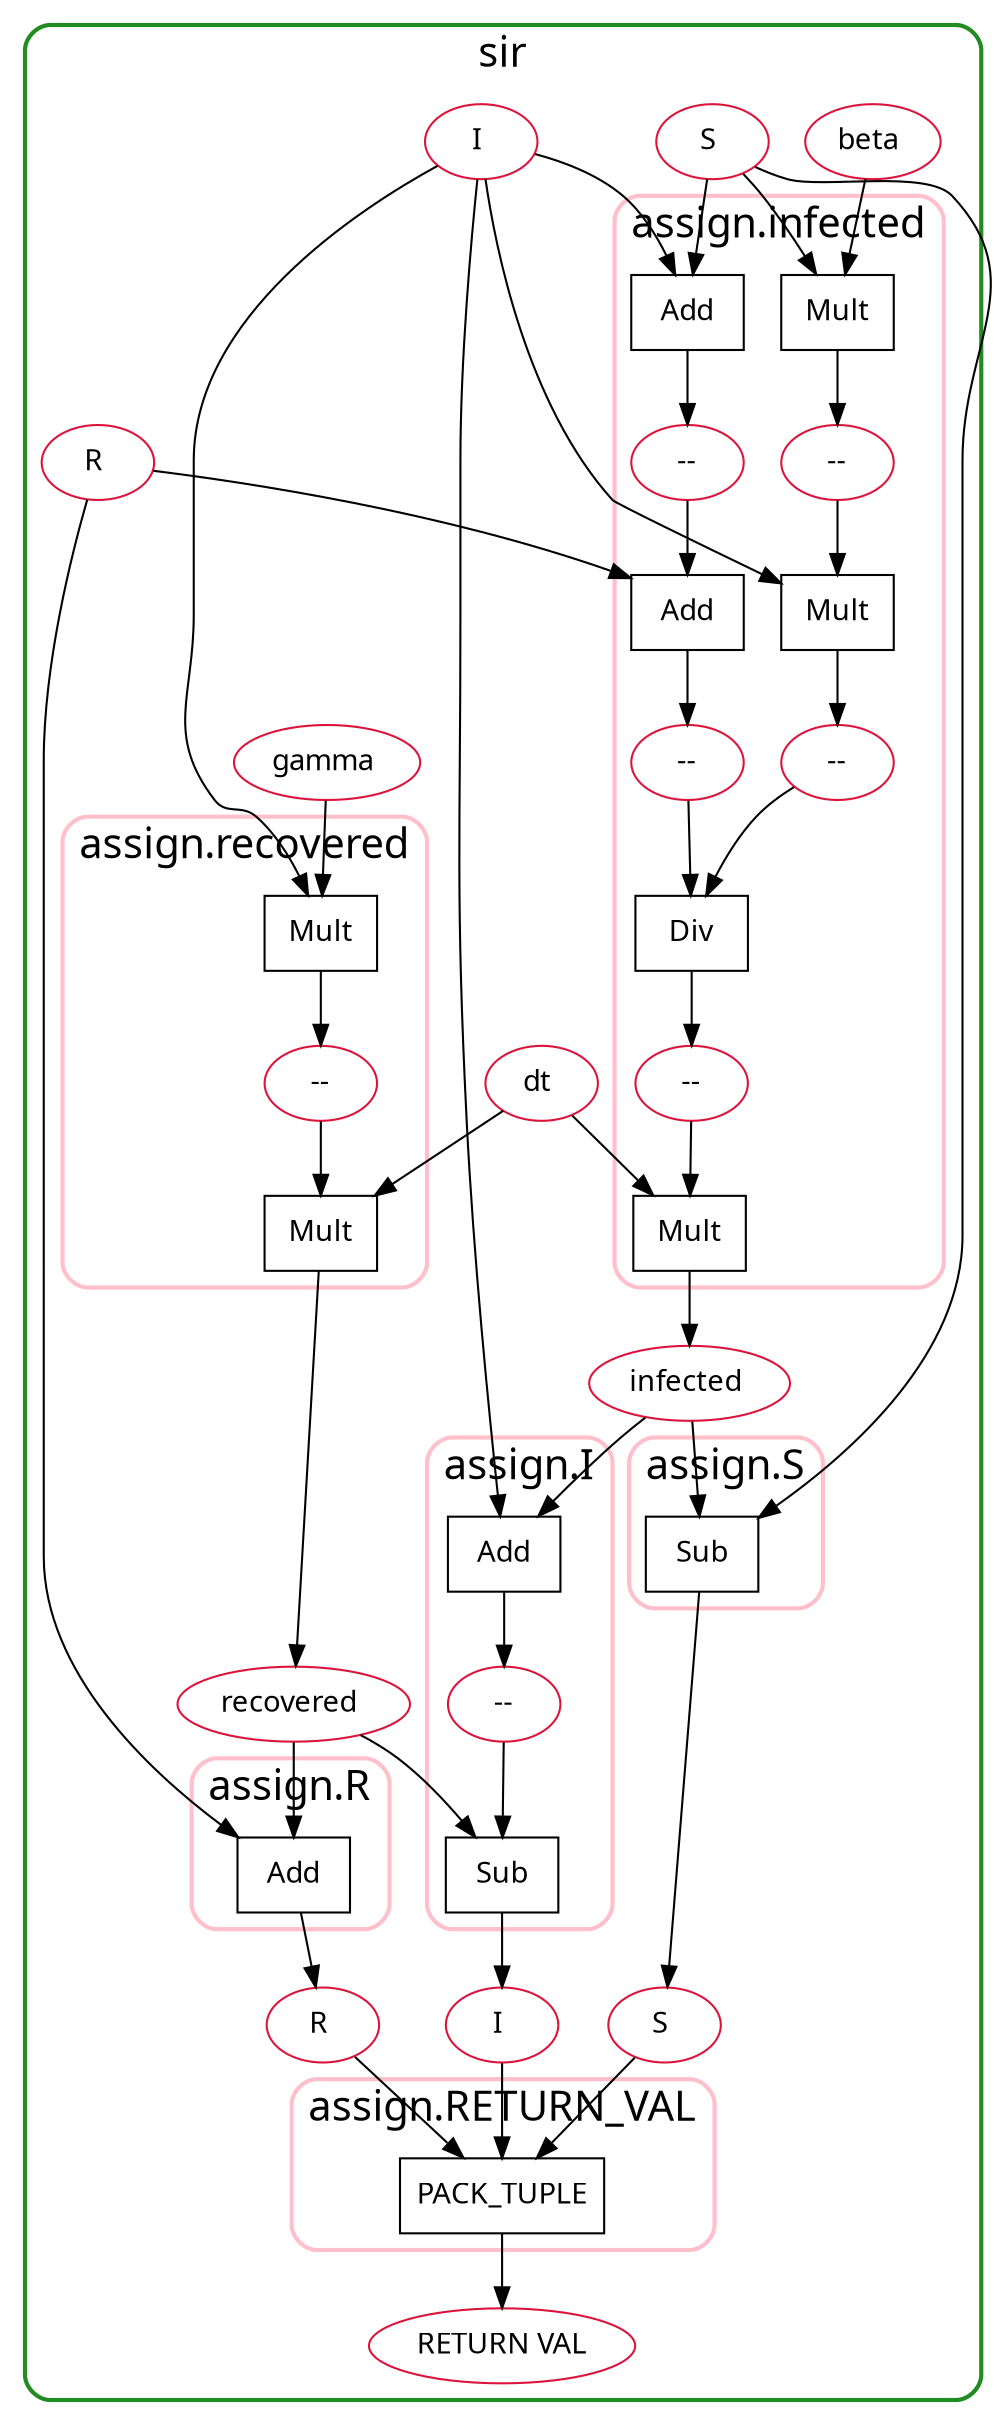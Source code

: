 strict digraph "" {
	graph [dpi=227,
		fontname=Menlo,
		fontsize=20,
		rankdir=TB
	];
	node [fontname=Menlo,
		label="\N"
	];
	subgraph "cluster_Function::Simple_SIR::Simple_SIR::sir::0" {
		graph [color=forestgreen,
			label=sir,
			rankdir=TB,
			style="bold, rounded"
		];
		subgraph "cluster_Function::Simple_SIR::Simple_SIR.sir::assign.infected::-1" {
			graph [color=pink,
				label="assign.infected",
				rankdir=TB,
				style="bold, rounded"
			];
			"Function::Simple_SIR::Simple_SIR.sir.assign.infected::Mult::0"	[label=Mult,
				padding=10,
				shape=rectangle];
			"Variable::Simple_SIR::Simple_SIR.sir.assign.infected::@anonymous::2"	[color=crimson,
				fillcolor=white,
				fontcolor=black,
				label="--",
				padding=15];
			"Function::Simple_SIR::Simple_SIR.sir.assign.infected::Mult::1"	[label=Mult,
				padding=10,
				shape=rectangle];
			"Variable::Simple_SIR::Simple_SIR.sir.assign.infected::@anonymous::1"	[color=crimson,
				fillcolor=white,
				fontcolor=black,
				label="--",
				padding=15];
			"Function::Simple_SIR::Simple_SIR.sir.assign.infected::Add::0"	[label=Add,
				padding=10,
				shape=rectangle];
			"Variable::Simple_SIR::Simple_SIR.sir.assign.infected::@anonymous::4"	[color=crimson,
				fillcolor=white,
				fontcolor=black,
				label="--",
				padding=15];
			"Function::Simple_SIR::Simple_SIR.sir.assign.infected::Add::1"	[label=Add,
				padding=10,
				shape=rectangle];
			"Variable::Simple_SIR::Simple_SIR.sir.assign.infected::@anonymous::3"	[color=crimson,
				fillcolor=white,
				fontcolor=black,
				label="--",
				padding=15];
			"Function::Simple_SIR::Simple_SIR.sir.assign.infected::Div::0"	[label=Div,
				padding=10,
				shape=rectangle];
			"Variable::Simple_SIR::Simple_SIR.sir.assign.infected::@anonymous::0"	[color=crimson,
				fillcolor=white,
				fontcolor=black,
				label="--",
				padding=15];
			"Function::Simple_SIR::Simple_SIR.sir.assign.infected::Mult::2"	[label=Mult,
				padding=10,
				shape=rectangle];
		}
		subgraph "cluster_Function::Simple_SIR::Simple_SIR.sir::assign.recovered::-1" {
			graph [color=pink,
				label="assign.recovered",
				rankdir=TB,
				style="bold, rounded"
			];
			"Function::Simple_SIR::Simple_SIR.sir.assign.recovered::Mult::0"	[label=Mult,
				padding=10,
				shape=rectangle];
			"Variable::Simple_SIR::Simple_SIR.sir.assign.recovered::@anonymous::0"	[color=crimson,
				fillcolor=white,
				fontcolor=black,
				label="--",
				padding=15];
			"Function::Simple_SIR::Simple_SIR.sir.assign.recovered::Mult::1"	[label=Mult,
				padding=10,
				shape=rectangle];
		}
		subgraph "cluster_Function::Simple_SIR::Simple_SIR.sir::assign.S::0" {
			graph [color=pink,
				label="assign.S",
				rankdir=TB,
				style="bold, rounded"
			];
			"Function::Simple_SIR::Simple_SIR.sir.assign.S::Sub::0"	[label=Sub,
				padding=10,
				shape=rectangle];
		}
		subgraph "cluster_Function::Simple_SIR::Simple_SIR.sir::assign.I::0" {
			graph [color=pink,
				label="assign.I",
				rankdir=TB,
				style="bold, rounded"
			];
			"Function::Simple_SIR::Simple_SIR.sir.assign.I::Add::0"	[label=Add,
				padding=10,
				shape=rectangle];
			"Variable::Simple_SIR::Simple_SIR.sir.assign.I::@anonymous::0"	[color=crimson,
				fillcolor=white,
				fontcolor=black,
				label="--",
				padding=15];
			"Function::Simple_SIR::Simple_SIR.sir.assign.I::Sub::0"	[label=Sub,
				padding=10,
				shape=rectangle];
		}
		subgraph "cluster_Function::Simple_SIR::Simple_SIR.sir::assign.R::0" {
			graph [color=pink,
				label="assign.R",
				rankdir=TB,
				style="bold, rounded"
			];
			"Function::Simple_SIR::Simple_SIR.sir.assign.R::Add::0"	[label=Add,
				padding=10,
				shape=rectangle];
		}
		subgraph "cluster_Function::Simple_SIR::Simple_SIR.sir::assign.RETURN_VAL::-1" {
			graph [color=pink,
				label="assign.RETURN_VAL",
				rankdir=TB,
				style="bold, rounded"
			];
			"Function::Simple_SIR::Simple_SIR.sir.assign.RETURN_VAL::PACK_TUPLE::0"	[label=PACK_TUPLE,
				padding=10,
				shape=rectangle];
		}
		"Variable::Simple_SIR::Simple_SIR.sir::beta::-1"	[color=crimson,
			fillcolor=white,
			fontcolor=black,
			label="beta ",
			padding=15];
		"Variable::Simple_SIR::Simple_SIR.sir::S::-1"	[color=crimson,
			fillcolor=white,
			fontcolor=black,
			label="S ",
			padding=15];
		"Variable::Simple_SIR::Simple_SIR.sir::I::-1"	[color=crimson,
			fillcolor=white,
			fontcolor=black,
			label="I ",
			padding=15];
		"Variable::Simple_SIR::Simple_SIR.sir::R::-1"	[color=crimson,
			fillcolor=white,
			fontcolor=black,
			label="R ",
			padding=15];
		"Variable::Simple_SIR::Simple_SIR.sir::dt::-1"	[color=crimson,
			fillcolor=white,
			fontcolor=black,
			label="dt ",
			padding=15];
		"Variable::Simple_SIR::Simple_SIR.sir::infected::-1"	[color=crimson,
			fillcolor=white,
			fontcolor=black,
			label="infected ",
			padding=15];
		"Variable::Simple_SIR::Simple_SIR.sir::gamma::-1"	[color=crimson,
			fillcolor=white,
			fontcolor=black,
			label="gamma ",
			padding=15];
		"Variable::Simple_SIR::Simple_SIR.sir::recovered::-1"	[color=crimson,
			fillcolor=white,
			fontcolor=black,
			label="recovered ",
			padding=15];
		"Variable::Simple_SIR::Simple_SIR.sir::S::0"	[color=crimson,
			fillcolor=white,
			fontcolor=black,
			label="S ",
			padding=15];
		"Variable::Simple_SIR::Simple_SIR.sir::I::0"	[color=crimson,
			fillcolor=white,
			fontcolor=black,
			label="I ",
			padding=15];
		"Variable::Simple_SIR::Simple_SIR.sir::R::0"	[color=crimson,
			fillcolor=white,
			fontcolor=black,
			label="R ",
			padding=15];
		"Variable::Simple_SIR::Simple_SIR.sir::RETURN_VAL::-1"	[color=crimson,
			fillcolor=white,
			fontcolor=black,
			label="RETURN VAL",
			padding=15];
	}
	"Function::Simple_SIR::Simple_SIR.sir.assign.infected::Mult::0" -> "Variable::Simple_SIR::Simple_SIR.sir.assign.infected::@anonymous::2";
	"Variable::Simple_SIR::Simple_SIR.sir::beta::-1" -> "Function::Simple_SIR::Simple_SIR.sir.assign.infected::Mult::0";
	"Variable::Simple_SIR::Simple_SIR.sir::S::-1" -> "Function::Simple_SIR::Simple_SIR.sir.assign.infected::Mult::0";
	"Variable::Simple_SIR::Simple_SIR.sir::S::-1" -> "Function::Simple_SIR::Simple_SIR.sir.assign.infected::Add::0";
	"Variable::Simple_SIR::Simple_SIR.sir::S::-1" -> "Function::Simple_SIR::Simple_SIR.sir.assign.S::Sub::0";
	"Variable::Simple_SIR::Simple_SIR.sir.assign.infected::@anonymous::2" -> "Function::Simple_SIR::Simple_SIR.sir.assign.infected::Mult::1";
	"Function::Simple_SIR::Simple_SIR.sir.assign.infected::Mult::1" -> "Variable::Simple_SIR::Simple_SIR.sir.assign.infected::@anonymous::1";
	"Variable::Simple_SIR::Simple_SIR.sir::I::-1" -> "Function::Simple_SIR::Simple_SIR.sir.assign.infected::Mult::1";
	"Variable::Simple_SIR::Simple_SIR.sir::I::-1" -> "Function::Simple_SIR::Simple_SIR.sir.assign.infected::Add::0";
	"Variable::Simple_SIR::Simple_SIR.sir::I::-1" -> "Function::Simple_SIR::Simple_SIR.sir.assign.recovered::Mult::0";
	"Variable::Simple_SIR::Simple_SIR.sir::I::-1" -> "Function::Simple_SIR::Simple_SIR.sir.assign.I::Add::0";
	"Variable::Simple_SIR::Simple_SIR.sir.assign.infected::@anonymous::1" -> "Function::Simple_SIR::Simple_SIR.sir.assign.infected::Div::0";
	"Function::Simple_SIR::Simple_SIR.sir.assign.infected::Add::0" -> "Variable::Simple_SIR::Simple_SIR.sir.assign.infected::@anonymous::4";
	"Variable::Simple_SIR::Simple_SIR.sir.assign.infected::@anonymous::4" -> "Function::Simple_SIR::Simple_SIR.sir.assign.infected::Add::1";
	"Function::Simple_SIR::Simple_SIR.sir.assign.infected::Add::1" -> "Variable::Simple_SIR::Simple_SIR.sir.assign.infected::@anonymous::3";
	"Variable::Simple_SIR::Simple_SIR.sir::R::-1" -> "Function::Simple_SIR::Simple_SIR.sir.assign.infected::Add::1";
	"Variable::Simple_SIR::Simple_SIR.sir::R::-1" -> "Function::Simple_SIR::Simple_SIR.sir.assign.R::Add::0";
	"Variable::Simple_SIR::Simple_SIR.sir.assign.infected::@anonymous::3" -> "Function::Simple_SIR::Simple_SIR.sir.assign.infected::Div::0";
	"Function::Simple_SIR::Simple_SIR.sir.assign.infected::Div::0" -> "Variable::Simple_SIR::Simple_SIR.sir.assign.infected::@anonymous::0";
	"Variable::Simple_SIR::Simple_SIR.sir.assign.infected::@anonymous::0" -> "Function::Simple_SIR::Simple_SIR.sir.assign.infected::Mult::2";
	"Function::Simple_SIR::Simple_SIR.sir.assign.infected::Mult::2" -> "Variable::Simple_SIR::Simple_SIR.sir::infected::-1";
	"Variable::Simple_SIR::Simple_SIR.sir::dt::-1" -> "Function::Simple_SIR::Simple_SIR.sir.assign.infected::Mult::2";
	"Variable::Simple_SIR::Simple_SIR.sir::dt::-1" -> "Function::Simple_SIR::Simple_SIR.sir.assign.recovered::Mult::1";
	"Variable::Simple_SIR::Simple_SIR.sir::infected::-1" -> "Function::Simple_SIR::Simple_SIR.sir.assign.S::Sub::0";
	"Variable::Simple_SIR::Simple_SIR.sir::infected::-1" -> "Function::Simple_SIR::Simple_SIR.sir.assign.I::Add::0";
	"Function::Simple_SIR::Simple_SIR.sir.assign.recovered::Mult::0" -> "Variable::Simple_SIR::Simple_SIR.sir.assign.recovered::@anonymous::0";
	"Variable::Simple_SIR::Simple_SIR.sir::gamma::-1" -> "Function::Simple_SIR::Simple_SIR.sir.assign.recovered::Mult::0";
	"Variable::Simple_SIR::Simple_SIR.sir.assign.recovered::@anonymous::0" -> "Function::Simple_SIR::Simple_SIR.sir.assign.recovered::Mult::1";
	"Function::Simple_SIR::Simple_SIR.sir.assign.recovered::Mult::1" -> "Variable::Simple_SIR::Simple_SIR.sir::recovered::-1";
	"Variable::Simple_SIR::Simple_SIR.sir::recovered::-1" -> "Function::Simple_SIR::Simple_SIR.sir.assign.I::Sub::0";
	"Variable::Simple_SIR::Simple_SIR.sir::recovered::-1" -> "Function::Simple_SIR::Simple_SIR.sir.assign.R::Add::0";
	"Function::Simple_SIR::Simple_SIR.sir.assign.S::Sub::0" -> "Variable::Simple_SIR::Simple_SIR.sir::S::0";
	"Variable::Simple_SIR::Simple_SIR.sir::S::0" -> "Function::Simple_SIR::Simple_SIR.sir.assign.RETURN_VAL::PACK_TUPLE::0";
	"Function::Simple_SIR::Simple_SIR.sir.assign.I::Add::0" -> "Variable::Simple_SIR::Simple_SIR.sir.assign.I::@anonymous::0";
	"Variable::Simple_SIR::Simple_SIR.sir.assign.I::@anonymous::0" -> "Function::Simple_SIR::Simple_SIR.sir.assign.I::Sub::0";
	"Function::Simple_SIR::Simple_SIR.sir.assign.I::Sub::0" -> "Variable::Simple_SIR::Simple_SIR.sir::I::0";
	"Variable::Simple_SIR::Simple_SIR.sir::I::0" -> "Function::Simple_SIR::Simple_SIR.sir.assign.RETURN_VAL::PACK_TUPLE::0";
	"Function::Simple_SIR::Simple_SIR.sir.assign.R::Add::0" -> "Variable::Simple_SIR::Simple_SIR.sir::R::0";
	"Variable::Simple_SIR::Simple_SIR.sir::R::0" -> "Function::Simple_SIR::Simple_SIR.sir.assign.RETURN_VAL::PACK_TUPLE::0";
	"Function::Simple_SIR::Simple_SIR.sir.assign.RETURN_VAL::PACK_TUPLE::0" -> "Variable::Simple_SIR::Simple_SIR.sir::RETURN_VAL::-1";
}
